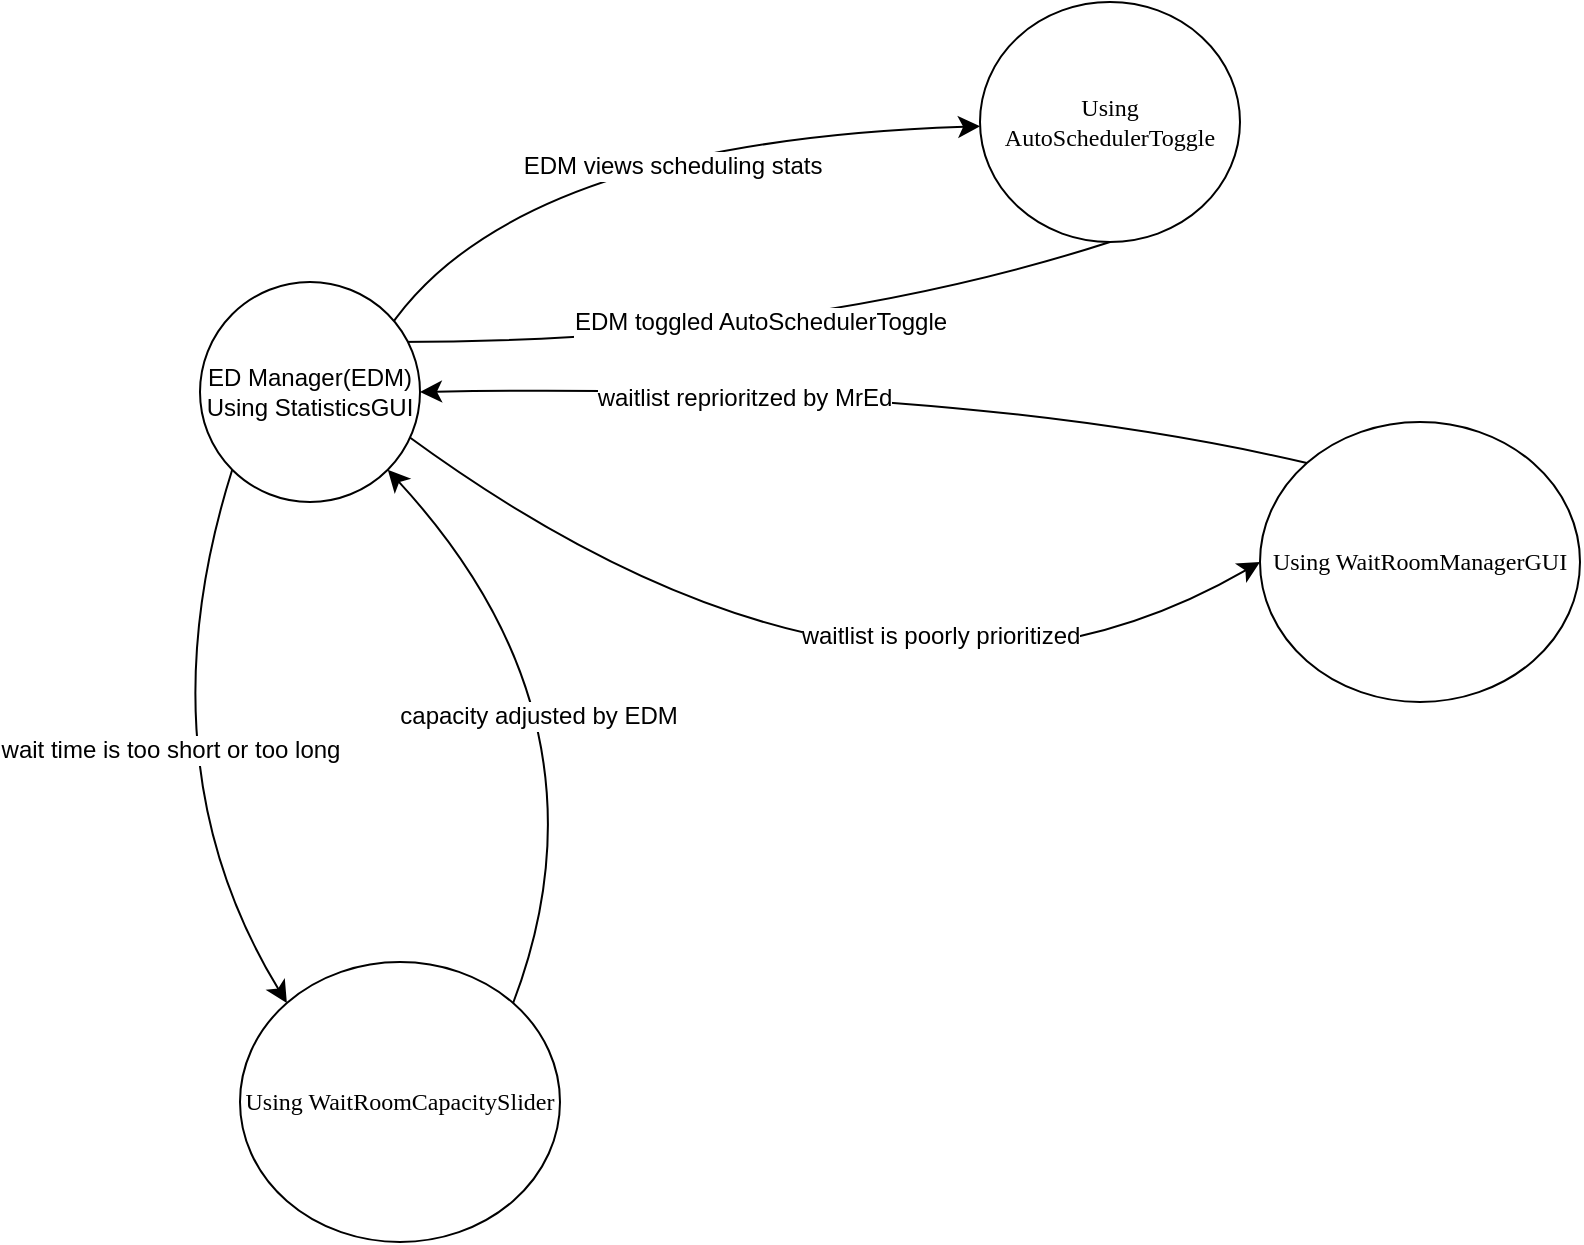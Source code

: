 <mxfile version="24.7.17">
  <diagram name="Page-1" id="58cdce13-f638-feb5-8d6f-7d28b1aa9fa0">
    <mxGraphModel dx="954" dy="581" grid="0" gridSize="10" guides="1" tooltips="1" connect="1" arrows="1" fold="1" page="0" pageScale="1" pageWidth="1100" pageHeight="850" background="none" math="0" shadow="0">
      <root>
        <mxCell id="0" />
        <mxCell id="1" parent="0" />
        <mxCell id="udmGXA6qzwontc74sRsV-8" value="" style="edgeStyle=none;curved=1;rounded=0;orthogonalLoop=1;jettySize=auto;html=1;fontSize=12;startSize=8;endSize=8;exitX=0.5;exitY=0;exitDx=0;exitDy=0;" parent="1" target="udmGXA6qzwontc74sRsV-7" edge="1">
          <mxGeometry relative="1" as="geometry">
            <Array as="points">
              <mxPoint x="360" y="100" />
            </Array>
            <mxPoint x="300" y="200" as="sourcePoint" />
          </mxGeometry>
        </mxCell>
        <mxCell id="udmGXA6qzwontc74sRsV-13" value="EDM views scheduling stats" style="edgeLabel;html=1;align=center;verticalAlign=middle;resizable=0;points=[];fontSize=12;" parent="udmGXA6qzwontc74sRsV-8" vertex="1" connectable="0">
          <mxGeometry x="0.131" y="-15" relative="1" as="geometry">
            <mxPoint as="offset" />
          </mxGeometry>
        </mxCell>
        <mxCell id="udmGXA6qzwontc74sRsV-16" style="edgeStyle=none;curved=1;rounded=0;orthogonalLoop=1;jettySize=auto;html=1;exitX=0;exitY=0;exitDx=0;exitDy=0;entryX=1;entryY=0.5;entryDx=0;entryDy=0;fontSize=12;startSize=8;endSize=8;" parent="1" source="382b91b5511bd0f7-9" target="GER6duk_hUemQV0kUoSJ-14" edge="1">
          <mxGeometry relative="1" as="geometry">
            <Array as="points">
              <mxPoint x="590" y="220" />
            </Array>
            <mxPoint x="360" y="245" as="targetPoint" />
          </mxGeometry>
        </mxCell>
        <mxCell id="udmGXA6qzwontc74sRsV-17" value="waitlist reprioritzed by MrEd" style="edgeLabel;html=1;align=center;verticalAlign=middle;resizable=0;points=[];fontSize=12;" parent="udmGXA6qzwontc74sRsV-16" vertex="1" connectable="0">
          <mxGeometry x="0.138" y="21" relative="1" as="geometry">
            <mxPoint x="-32" y="-15" as="offset" />
          </mxGeometry>
        </mxCell>
        <mxCell id="382b91b5511bd0f7-9" value="Using WaitRoomManagerGUI" style="rounded=1;whiteSpace=wrap;html=1;arcSize=24;shadow=0;comic=0;labelBackgroundColor=none;fontFamily=Verdana;fontSize=12;align=center;shape=ellipse;perimeter=ellipsePerimeter;" parent="1" vertex="1">
          <mxGeometry x="740" y="240" width="160" height="140" as="geometry" />
        </mxCell>
        <mxCell id="udmGXA6qzwontc74sRsV-2" value="Using WaitRoom&lt;span style=&quot;background-color: initial;&quot;&gt;CapacitySlider&lt;/span&gt;" style="rounded=1;whiteSpace=wrap;html=1;arcSize=24;shadow=0;comic=0;labelBackgroundColor=none;fontFamily=Verdana;fontSize=12;align=center;shape=ellipse;perimeter=ellipsePerimeter;" parent="1" vertex="1">
          <mxGeometry x="230" y="510" width="160" height="140" as="geometry" />
        </mxCell>
        <mxCell id="udmGXA6qzwontc74sRsV-7" value="Using AutoSchedulerToggle" style="rounded=1;whiteSpace=wrap;html=1;arcSize=24;shadow=0;comic=0;labelBackgroundColor=none;fontFamily=Verdana;fontSize=12;align=center;shape=ellipse;perimeter=ellipsePerimeter;" parent="1" vertex="1">
          <mxGeometry x="600" y="30" width="130" height="120" as="geometry" />
        </mxCell>
        <mxCell id="udmGXA6qzwontc74sRsV-11" value="" style="edgeStyle=none;orthogonalLoop=1;jettySize=auto;html=1;rounded=0;fontSize=12;startSize=8;endSize=8;curved=1;exitX=0.5;exitY=1;exitDx=0;exitDy=0;entryX=0.5;entryY=0;entryDx=0;entryDy=0;" parent="1" source="udmGXA6qzwontc74sRsV-7" edge="1">
          <mxGeometry width="140" relative="1" as="geometry">
            <mxPoint x="460" y="440" as="sourcePoint" />
            <mxPoint x="300" y="200" as="targetPoint" />
            <Array as="points">
              <mxPoint x="510" y="200" />
            </Array>
          </mxGeometry>
        </mxCell>
        <mxCell id="udmGXA6qzwontc74sRsV-12" value="EDM toggled AutoSchedulerToggle" style="edgeLabel;html=1;align=center;verticalAlign=middle;resizable=0;points=[];fontSize=12;" parent="udmGXA6qzwontc74sRsV-11" vertex="1" connectable="0">
          <mxGeometry x="0.045" y="-38" relative="1" as="geometry">
            <mxPoint x="12" y="28" as="offset" />
          </mxGeometry>
        </mxCell>
        <mxCell id="udmGXA6qzwontc74sRsV-14" value="" style="edgeStyle=none;orthogonalLoop=1;jettySize=auto;html=1;rounded=0;fontSize=12;startSize=8;endSize=8;curved=1;exitX=0.943;exitY=0.699;exitDx=0;exitDy=0;entryX=0;entryY=0.5;entryDx=0;entryDy=0;exitPerimeter=0;" parent="1" source="GER6duk_hUemQV0kUoSJ-14" target="382b91b5511bd0f7-9" edge="1">
          <mxGeometry width="140" relative="1" as="geometry">
            <mxPoint x="360" y="260" as="sourcePoint" />
            <mxPoint x="600" y="390" as="targetPoint" />
            <Array as="points">
              <mxPoint x="550" y="420" />
            </Array>
          </mxGeometry>
        </mxCell>
        <mxCell id="GER6duk_hUemQV0kUoSJ-24" value="&lt;span style=&quot;font-size: 12px;&quot;&gt;waitlist is poorly prioritized&lt;/span&gt;" style="edgeLabel;html=1;align=center;verticalAlign=middle;resizable=0;points=[];" parent="udmGXA6qzwontc74sRsV-14" vertex="1" connectable="0">
          <mxGeometry x="0.279" y="54" relative="1" as="geometry">
            <mxPoint x="27" y="-9" as="offset" />
          </mxGeometry>
        </mxCell>
        <mxCell id="udmGXA6qzwontc74sRsV-19" value="" style="edgeStyle=none;orthogonalLoop=1;jettySize=auto;html=1;rounded=0;fontSize=12;startSize=8;endSize=8;curved=1;exitX=0;exitY=1;exitDx=0;exitDy=0;entryX=0;entryY=0;entryDx=0;entryDy=0;" parent="1" source="GER6duk_hUemQV0kUoSJ-14" target="udmGXA6qzwontc74sRsV-2" edge="1">
          <mxGeometry width="140" relative="1" as="geometry">
            <mxPoint x="240" y="260" as="sourcePoint" />
            <mxPoint x="600" y="390" as="targetPoint" />
            <Array as="points">
              <mxPoint x="180" y="410" />
            </Array>
          </mxGeometry>
        </mxCell>
        <mxCell id="udmGXA6qzwontc74sRsV-20" value="wait time is too short or too long" style="edgeLabel;html=1;align=center;verticalAlign=middle;resizable=0;points=[];fontSize=12;" parent="udmGXA6qzwontc74sRsV-19" vertex="1" connectable="0">
          <mxGeometry x="-0.037" y="12" relative="1" as="geometry">
            <mxPoint y="1" as="offset" />
          </mxGeometry>
        </mxCell>
        <mxCell id="udmGXA6qzwontc74sRsV-21" value="" style="edgeStyle=none;orthogonalLoop=1;jettySize=auto;html=1;rounded=0;fontSize=12;startSize=8;endSize=8;curved=1;exitX=1;exitY=0;exitDx=0;exitDy=0;entryX=1;entryY=1;entryDx=0;entryDy=0;" parent="1" source="udmGXA6qzwontc74sRsV-2" target="GER6duk_hUemQV0kUoSJ-14" edge="1">
          <mxGeometry width="140" relative="1" as="geometry">
            <mxPoint x="460" y="430" as="sourcePoint" />
            <mxPoint x="300" y="260" as="targetPoint" />
            <Array as="points">
              <mxPoint x="420" y="390" />
            </Array>
          </mxGeometry>
        </mxCell>
        <mxCell id="udmGXA6qzwontc74sRsV-22" value="capacity adjusted by EDM" style="edgeLabel;html=1;align=center;verticalAlign=middle;resizable=0;points=[];fontSize=12;" parent="udmGXA6qzwontc74sRsV-21" vertex="1" connectable="0">
          <mxGeometry x="0.121" y="28" relative="1" as="geometry">
            <mxPoint as="offset" />
          </mxGeometry>
        </mxCell>
        <mxCell id="GER6duk_hUemQV0kUoSJ-14" value="ED Manager(EDM) Using StatisticsGUI" style="ellipse;whiteSpace=wrap;html=1;aspect=fixed;" parent="1" vertex="1">
          <mxGeometry x="210" y="170" width="110" height="110" as="geometry" />
        </mxCell>
      </root>
    </mxGraphModel>
  </diagram>
</mxfile>
